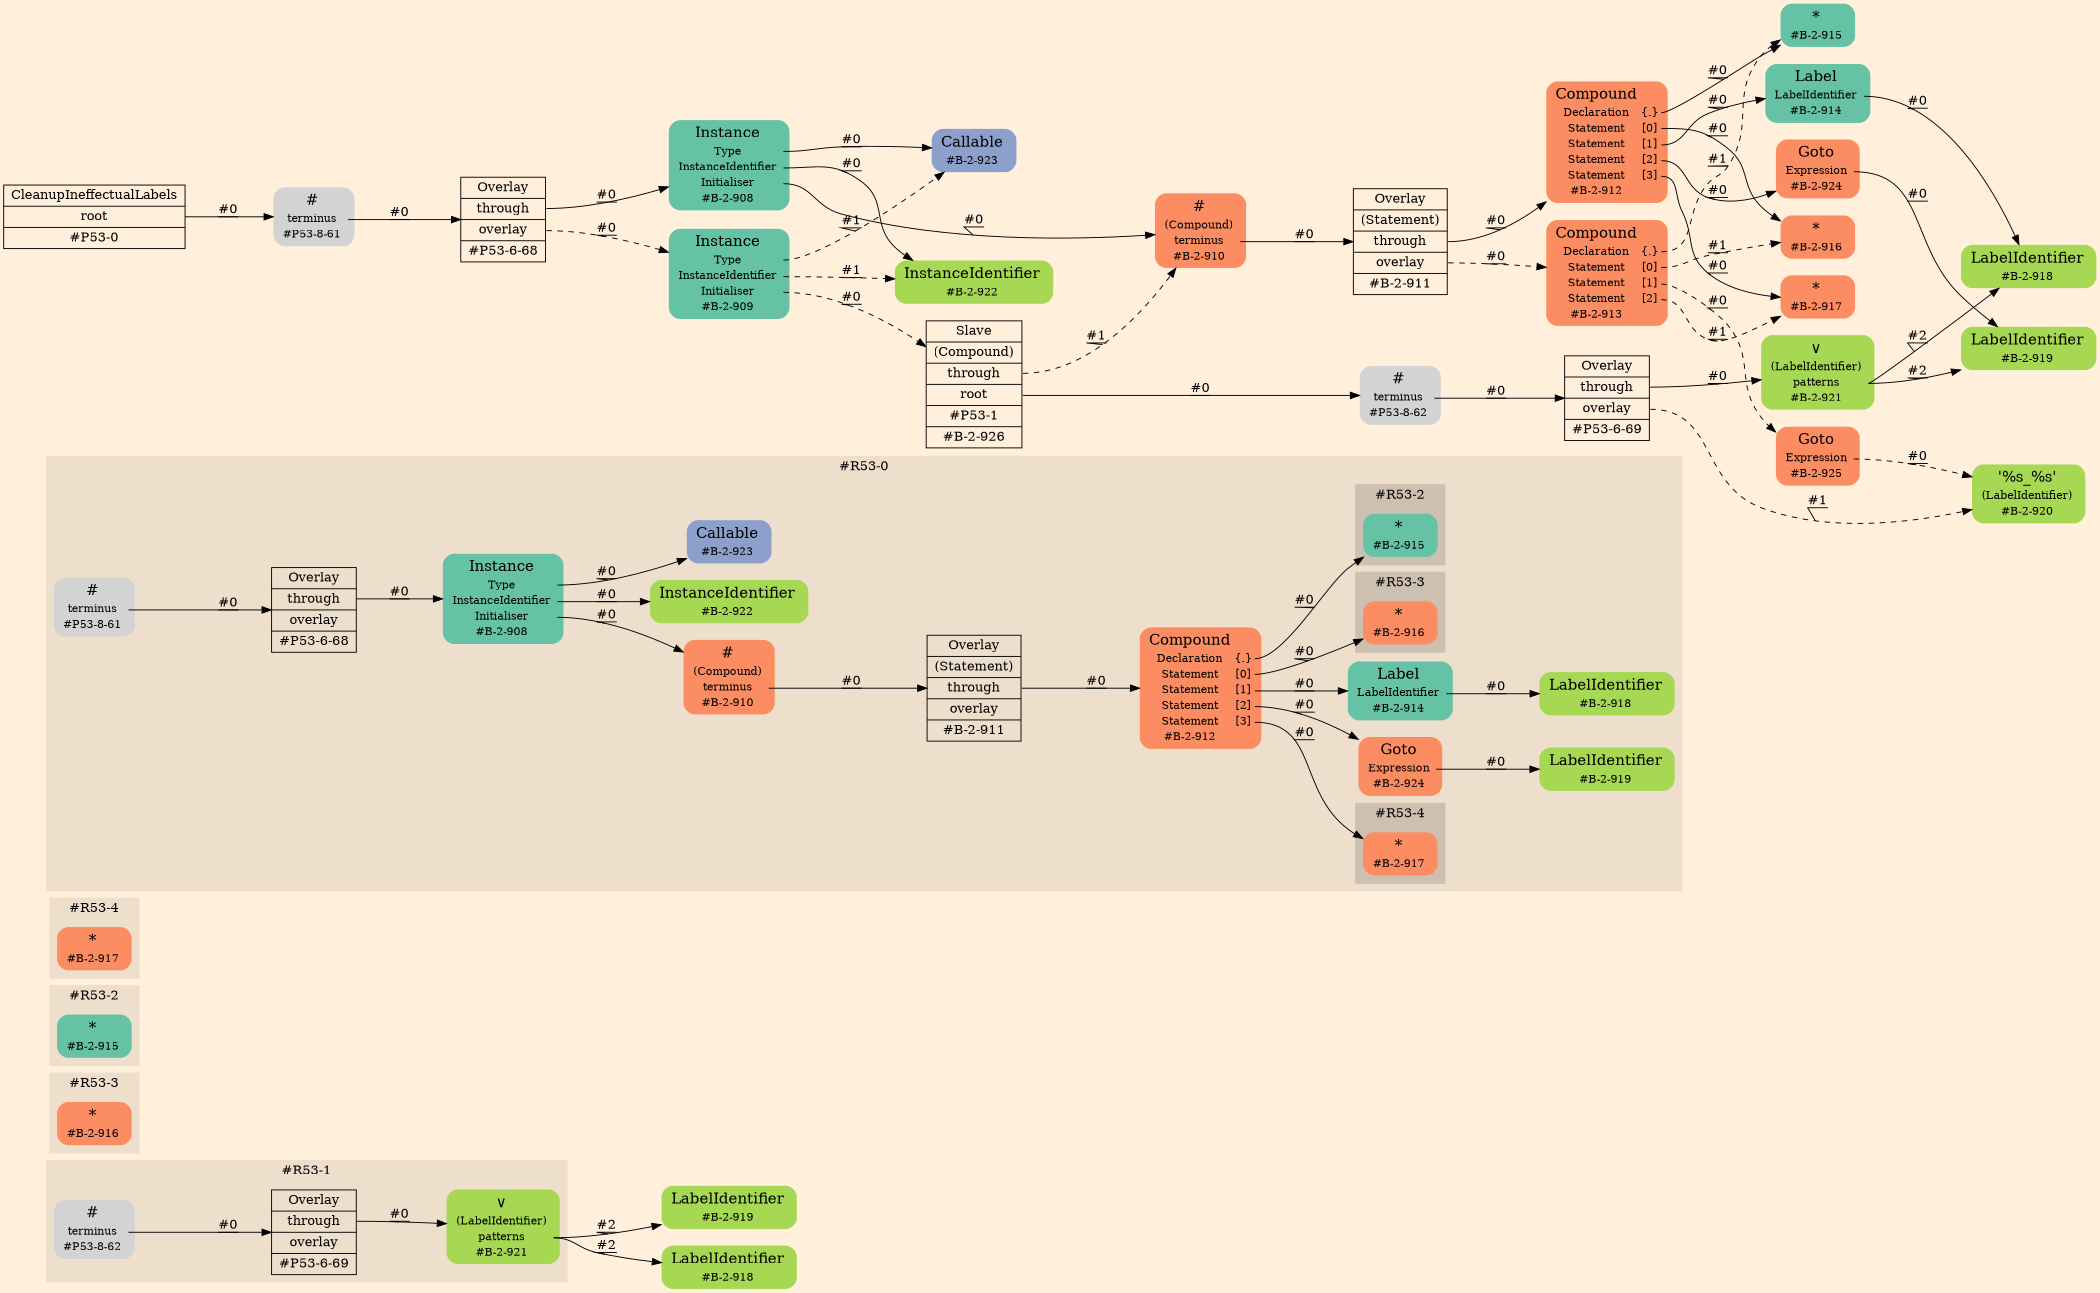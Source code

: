 digraph Inferno {
graph [
rankdir = "LR"
ranksep = 1.0
size = "14,20"
bgcolor = antiquewhite1
color = black
fontcolor = black
];
node [
];
"#R53-1/#B-2-919" [
shape = "plaintext"
fillcolor = "/set28/5"
label = <<TABLE BORDER="0" CELLBORDER="0" CELLSPACING="0">
 <TR>
  <TD><FONT POINT-SIZE="16.0">LabelIdentifier</FONT></TD>
  <TD></TD>
 </TR>
 <TR>
  <TD>#B-2-919</TD>
  <TD PORT="port0"></TD>
 </TR>
</TABLE>>
style = "rounded,filled"
fontsize = "12"
];
"#R53-1/#B-2-918" [
shape = "plaintext"
fillcolor = "/set28/5"
label = <<TABLE BORDER="0" CELLBORDER="0" CELLSPACING="0">
 <TR>
  <TD><FONT POINT-SIZE="16.0">LabelIdentifier</FONT></TD>
  <TD></TD>
 </TR>
 <TR>
  <TD>#B-2-918</TD>
  <TD PORT="port0"></TD>
 </TR>
</TABLE>>
style = "rounded,filled"
fontsize = "12"
];
subgraph "cluster#R53-1" {
label = "#R53-1"
style = "filled"
color = antiquewhite2
"#R53-1/#B-2-921" [
shape = "plaintext"
fillcolor = "/set28/5"
label = <<TABLE BORDER="0" CELLBORDER="0" CELLSPACING="0">
 <TR>
  <TD><FONT POINT-SIZE="16.0">∨</FONT></TD>
  <TD></TD>
 </TR>
 <TR>
  <TD>(LabelIdentifier)</TD>
  <TD PORT="port0"></TD>
 </TR>
 <TR>
  <TD>patterns</TD>
  <TD PORT="port1"></TD>
 </TR>
 <TR>
  <TD>#B-2-921</TD>
  <TD PORT="port2"></TD>
 </TR>
</TABLE>>
style = "rounded,filled"
fontsize = "12"
];
"#R53-1/#P53-8-62" [
shape = "plaintext"
label = <<TABLE BORDER="0" CELLBORDER="0" CELLSPACING="0">
 <TR>
  <TD><FONT POINT-SIZE="16.0">#</FONT></TD>
  <TD></TD>
 </TR>
 <TR>
  <TD>terminus</TD>
  <TD PORT="port0"></TD>
 </TR>
 <TR>
  <TD>#P53-8-62</TD>
  <TD PORT="port1"></TD>
 </TR>
</TABLE>>
style = "rounded,filled"
fontsize = "12"
];
"#R53-1/#P53-6-69" [
shape = "record"
fillcolor = antiquewhite2
label = "<fixed> Overlay | <port0> through | <port1> overlay | <port2> #P53-6-69"
style = "filled"
fontsize = "14"
color = black
fontcolor = black
];
}
subgraph "cluster#R53-3" {
label = "#R53-3"
style = "filled"
color = antiquewhite2
"#R53-3/#B-2-916" [
shape = "plaintext"
fillcolor = "/set28/2"
label = <<TABLE BORDER="0" CELLBORDER="0" CELLSPACING="0">
 <TR>
  <TD><FONT POINT-SIZE="16.0">*</FONT></TD>
  <TD></TD>
 </TR>
 <TR>
  <TD>#B-2-916</TD>
  <TD PORT="port0"></TD>
 </TR>
</TABLE>>
style = "rounded,filled"
fontsize = "12"
];
}
subgraph "cluster#R53-2" {
label = "#R53-2"
style = "filled"
color = antiquewhite2
"#R53-2/#B-2-915" [
shape = "plaintext"
fillcolor = "/set28/1"
label = <<TABLE BORDER="0" CELLBORDER="0" CELLSPACING="0">
 <TR>
  <TD><FONT POINT-SIZE="16.0">*</FONT></TD>
  <TD></TD>
 </TR>
 <TR>
  <TD>#B-2-915</TD>
  <TD PORT="port0"></TD>
 </TR>
</TABLE>>
style = "rounded,filled"
fontsize = "12"
];
}
subgraph "cluster#R53-4" {
label = "#R53-4"
style = "filled"
color = antiquewhite2
"#R53-4/#B-2-917" [
shape = "plaintext"
fillcolor = "/set28/2"
label = <<TABLE BORDER="0" CELLBORDER="0" CELLSPACING="0">
 <TR>
  <TD><FONT POINT-SIZE="16.0">*</FONT></TD>
  <TD></TD>
 </TR>
 <TR>
  <TD>#B-2-917</TD>
  <TD PORT="port0"></TD>
 </TR>
</TABLE>>
style = "rounded,filled"
fontsize = "12"
];
}
subgraph "cluster#R53-0" {
label = "#R53-0"
style = "filled"
color = antiquewhite2
"#R53-0/#B-2-919" [
shape = "plaintext"
fillcolor = "/set28/5"
label = <<TABLE BORDER="0" CELLBORDER="0" CELLSPACING="0">
 <TR>
  <TD><FONT POINT-SIZE="16.0">LabelIdentifier</FONT></TD>
  <TD></TD>
 </TR>
 <TR>
  <TD>#B-2-919</TD>
  <TD PORT="port0"></TD>
 </TR>
</TABLE>>
style = "rounded,filled"
fontsize = "12"
];
"#R53-0/#B-2-923" [
shape = "plaintext"
fillcolor = "/set28/3"
label = <<TABLE BORDER="0" CELLBORDER="0" CELLSPACING="0">
 <TR>
  <TD><FONT POINT-SIZE="16.0">Callable</FONT></TD>
  <TD></TD>
 </TR>
 <TR>
  <TD>#B-2-923</TD>
  <TD PORT="port0"></TD>
 </TR>
</TABLE>>
style = "rounded,filled"
fontsize = "12"
];
"#R53-0/#B-2-911" [
shape = "record"
fillcolor = antiquewhite2
label = "<fixed> Overlay | <port0> (Statement) | <port1> through | <port2> overlay | <port3> #B-2-911"
style = "filled"
fontsize = "14"
color = black
fontcolor = black
];
"#R53-0/#B-2-922" [
shape = "plaintext"
fillcolor = "/set28/5"
label = <<TABLE BORDER="0" CELLBORDER="0" CELLSPACING="0">
 <TR>
  <TD><FONT POINT-SIZE="16.0">InstanceIdentifier</FONT></TD>
  <TD></TD>
 </TR>
 <TR>
  <TD>#B-2-922</TD>
  <TD PORT="port0"></TD>
 </TR>
</TABLE>>
style = "rounded,filled"
fontsize = "12"
];
"#R53-0/#B-2-908" [
shape = "plaintext"
fillcolor = "/set28/1"
label = <<TABLE BORDER="0" CELLBORDER="0" CELLSPACING="0">
 <TR>
  <TD><FONT POINT-SIZE="16.0">Instance</FONT></TD>
  <TD></TD>
 </TR>
 <TR>
  <TD>Type</TD>
  <TD PORT="port0"></TD>
 </TR>
 <TR>
  <TD>InstanceIdentifier</TD>
  <TD PORT="port1"></TD>
 </TR>
 <TR>
  <TD>Initialiser</TD>
  <TD PORT="port2"></TD>
 </TR>
 <TR>
  <TD>#B-2-908</TD>
  <TD PORT="port3"></TD>
 </TR>
</TABLE>>
style = "rounded,filled"
fontsize = "12"
];
"#R53-0/#B-2-912" [
shape = "plaintext"
fillcolor = "/set28/2"
label = <<TABLE BORDER="0" CELLBORDER="0" CELLSPACING="0">
 <TR>
  <TD><FONT POINT-SIZE="16.0">Compound</FONT></TD>
  <TD></TD>
 </TR>
 <TR>
  <TD>Declaration</TD>
  <TD PORT="port0">{.}</TD>
 </TR>
 <TR>
  <TD>Statement</TD>
  <TD PORT="port1">[0]</TD>
 </TR>
 <TR>
  <TD>Statement</TD>
  <TD PORT="port2">[1]</TD>
 </TR>
 <TR>
  <TD>Statement</TD>
  <TD PORT="port3">[2]</TD>
 </TR>
 <TR>
  <TD>Statement</TD>
  <TD PORT="port4">[3]</TD>
 </TR>
 <TR>
  <TD>#B-2-912</TD>
  <TD PORT="port5"></TD>
 </TR>
</TABLE>>
style = "rounded,filled"
fontsize = "12"
];
"#R53-0/#B-2-914" [
shape = "plaintext"
fillcolor = "/set28/1"
label = <<TABLE BORDER="0" CELLBORDER="0" CELLSPACING="0">
 <TR>
  <TD><FONT POINT-SIZE="16.0">Label</FONT></TD>
  <TD></TD>
 </TR>
 <TR>
  <TD>LabelIdentifier</TD>
  <TD PORT="port0"></TD>
 </TR>
 <TR>
  <TD>#B-2-914</TD>
  <TD PORT="port1"></TD>
 </TR>
</TABLE>>
style = "rounded,filled"
fontsize = "12"
];
"#R53-0/#P53-8-61" [
shape = "plaintext"
label = <<TABLE BORDER="0" CELLBORDER="0" CELLSPACING="0">
 <TR>
  <TD><FONT POINT-SIZE="16.0">#</FONT></TD>
  <TD></TD>
 </TR>
 <TR>
  <TD>terminus</TD>
  <TD PORT="port0"></TD>
 </TR>
 <TR>
  <TD>#P53-8-61</TD>
  <TD PORT="port1"></TD>
 </TR>
</TABLE>>
style = "rounded,filled"
fontsize = "12"
];
"#R53-0/#P53-6-68" [
shape = "record"
fillcolor = antiquewhite2
label = "<fixed> Overlay | <port0> through | <port1> overlay | <port2> #P53-6-68"
style = "filled"
fontsize = "14"
color = black
fontcolor = black
];
"#R53-0/#B-2-918" [
shape = "plaintext"
fillcolor = "/set28/5"
label = <<TABLE BORDER="0" CELLBORDER="0" CELLSPACING="0">
 <TR>
  <TD><FONT POINT-SIZE="16.0">LabelIdentifier</FONT></TD>
  <TD></TD>
 </TR>
 <TR>
  <TD>#B-2-918</TD>
  <TD PORT="port0"></TD>
 </TR>
</TABLE>>
style = "rounded,filled"
fontsize = "12"
];
"#R53-0/#B-2-910" [
shape = "plaintext"
fillcolor = "/set28/2"
label = <<TABLE BORDER="0" CELLBORDER="0" CELLSPACING="0">
 <TR>
  <TD><FONT POINT-SIZE="16.0">#</FONT></TD>
  <TD></TD>
 </TR>
 <TR>
  <TD>(Compound)</TD>
  <TD PORT="port0"></TD>
 </TR>
 <TR>
  <TD>terminus</TD>
  <TD PORT="port1"></TD>
 </TR>
 <TR>
  <TD>#B-2-910</TD>
  <TD PORT="port2"></TD>
 </TR>
</TABLE>>
style = "rounded,filled"
fontsize = "12"
];
"#R53-0/#B-2-924" [
shape = "plaintext"
fillcolor = "/set28/2"
label = <<TABLE BORDER="0" CELLBORDER="0" CELLSPACING="0">
 <TR>
  <TD><FONT POINT-SIZE="16.0">Goto</FONT></TD>
  <TD></TD>
 </TR>
 <TR>
  <TD>Expression</TD>
  <TD PORT="port0"></TD>
 </TR>
 <TR>
  <TD>#B-2-924</TD>
  <TD PORT="port1"></TD>
 </TR>
</TABLE>>
style = "rounded,filled"
fontsize = "12"
];
subgraph "cluster#R53-4" {
label = "#R53-4"
style = "filled"
color = antiquewhite3
"#R53-0/#B-2-917" [
shape = "plaintext"
fillcolor = "/set28/2"
label = <<TABLE BORDER="0" CELLBORDER="0" CELLSPACING="0">
 <TR>
  <TD><FONT POINT-SIZE="16.0">*</FONT></TD>
  <TD></TD>
 </TR>
 <TR>
  <TD>#B-2-917</TD>
  <TD PORT="port0"></TD>
 </TR>
</TABLE>>
style = "rounded,filled"
fontsize = "12"
];
}
subgraph "cluster#R53-2" {
label = "#R53-2"
style = "filled"
color = antiquewhite3
"#R53-0/#B-2-915" [
shape = "plaintext"
fillcolor = "/set28/1"
label = <<TABLE BORDER="0" CELLBORDER="0" CELLSPACING="0">
 <TR>
  <TD><FONT POINT-SIZE="16.0">*</FONT></TD>
  <TD></TD>
 </TR>
 <TR>
  <TD>#B-2-915</TD>
  <TD PORT="port0"></TD>
 </TR>
</TABLE>>
style = "rounded,filled"
fontsize = "12"
];
}
subgraph "cluster#R53-3" {
label = "#R53-3"
style = "filled"
color = antiquewhite3
"#R53-0/#B-2-916" [
shape = "plaintext"
fillcolor = "/set28/2"
label = <<TABLE BORDER="0" CELLBORDER="0" CELLSPACING="0">
 <TR>
  <TD><FONT POINT-SIZE="16.0">*</FONT></TD>
  <TD></TD>
 </TR>
 <TR>
  <TD>#B-2-916</TD>
  <TD PORT="port0"></TD>
 </TR>
</TABLE>>
style = "rounded,filled"
fontsize = "12"
];
}
}
"CR#P53-0" [
shape = "record"
fillcolor = antiquewhite1
label = "<fixed> CleanupIneffectualLabels | <port0> root | <port1> #P53-0"
style = "filled"
fontsize = "14"
color = black
fontcolor = black
];
"#P53-8-61" [
shape = "plaintext"
label = <<TABLE BORDER="0" CELLBORDER="0" CELLSPACING="0">
 <TR>
  <TD><FONT POINT-SIZE="16.0">#</FONT></TD>
  <TD></TD>
 </TR>
 <TR>
  <TD>terminus</TD>
  <TD PORT="port0"></TD>
 </TR>
 <TR>
  <TD>#P53-8-61</TD>
  <TD PORT="port1"></TD>
 </TR>
</TABLE>>
style = "rounded,filled"
fontsize = "12"
];
"#P53-6-68" [
shape = "record"
fillcolor = antiquewhite1
label = "<fixed> Overlay | <port0> through | <port1> overlay | <port2> #P53-6-68"
style = "filled"
fontsize = "14"
color = black
fontcolor = black
];
"#B-2-908" [
shape = "plaintext"
fillcolor = "/set28/1"
label = <<TABLE BORDER="0" CELLBORDER="0" CELLSPACING="0">
 <TR>
  <TD><FONT POINT-SIZE="16.0">Instance</FONT></TD>
  <TD></TD>
 </TR>
 <TR>
  <TD>Type</TD>
  <TD PORT="port0"></TD>
 </TR>
 <TR>
  <TD>InstanceIdentifier</TD>
  <TD PORT="port1"></TD>
 </TR>
 <TR>
  <TD>Initialiser</TD>
  <TD PORT="port2"></TD>
 </TR>
 <TR>
  <TD>#B-2-908</TD>
  <TD PORT="port3"></TD>
 </TR>
</TABLE>>
style = "rounded,filled"
fontsize = "12"
];
"#B-2-923" [
shape = "plaintext"
fillcolor = "/set28/3"
label = <<TABLE BORDER="0" CELLBORDER="0" CELLSPACING="0">
 <TR>
  <TD><FONT POINT-SIZE="16.0">Callable</FONT></TD>
  <TD></TD>
 </TR>
 <TR>
  <TD>#B-2-923</TD>
  <TD PORT="port0"></TD>
 </TR>
</TABLE>>
style = "rounded,filled"
fontsize = "12"
];
"#B-2-922" [
shape = "plaintext"
fillcolor = "/set28/5"
label = <<TABLE BORDER="0" CELLBORDER="0" CELLSPACING="0">
 <TR>
  <TD><FONT POINT-SIZE="16.0">InstanceIdentifier</FONT></TD>
  <TD></TD>
 </TR>
 <TR>
  <TD>#B-2-922</TD>
  <TD PORT="port0"></TD>
 </TR>
</TABLE>>
style = "rounded,filled"
fontsize = "12"
];
"#B-2-910" [
shape = "plaintext"
fillcolor = "/set28/2"
label = <<TABLE BORDER="0" CELLBORDER="0" CELLSPACING="0">
 <TR>
  <TD><FONT POINT-SIZE="16.0">#</FONT></TD>
  <TD></TD>
 </TR>
 <TR>
  <TD>(Compound)</TD>
  <TD PORT="port0"></TD>
 </TR>
 <TR>
  <TD>terminus</TD>
  <TD PORT="port1"></TD>
 </TR>
 <TR>
  <TD>#B-2-910</TD>
  <TD PORT="port2"></TD>
 </TR>
</TABLE>>
style = "rounded,filled"
fontsize = "12"
];
"#B-2-911" [
shape = "record"
fillcolor = antiquewhite1
label = "<fixed> Overlay | <port0> (Statement) | <port1> through | <port2> overlay | <port3> #B-2-911"
style = "filled"
fontsize = "14"
color = black
fontcolor = black
];
"#B-2-912" [
shape = "plaintext"
fillcolor = "/set28/2"
label = <<TABLE BORDER="0" CELLBORDER="0" CELLSPACING="0">
 <TR>
  <TD><FONT POINT-SIZE="16.0">Compound</FONT></TD>
  <TD></TD>
 </TR>
 <TR>
  <TD>Declaration</TD>
  <TD PORT="port0">{.}</TD>
 </TR>
 <TR>
  <TD>Statement</TD>
  <TD PORT="port1">[0]</TD>
 </TR>
 <TR>
  <TD>Statement</TD>
  <TD PORT="port2">[1]</TD>
 </TR>
 <TR>
  <TD>Statement</TD>
  <TD PORT="port3">[2]</TD>
 </TR>
 <TR>
  <TD>Statement</TD>
  <TD PORT="port4">[3]</TD>
 </TR>
 <TR>
  <TD>#B-2-912</TD>
  <TD PORT="port5"></TD>
 </TR>
</TABLE>>
style = "rounded,filled"
fontsize = "12"
];
"#B-2-915" [
shape = "plaintext"
fillcolor = "/set28/1"
label = <<TABLE BORDER="0" CELLBORDER="0" CELLSPACING="0">
 <TR>
  <TD><FONT POINT-SIZE="16.0">*</FONT></TD>
  <TD></TD>
 </TR>
 <TR>
  <TD>#B-2-915</TD>
  <TD PORT="port0"></TD>
 </TR>
</TABLE>>
style = "rounded,filled"
fontsize = "12"
];
"#B-2-916" [
shape = "plaintext"
fillcolor = "/set28/2"
label = <<TABLE BORDER="0" CELLBORDER="0" CELLSPACING="0">
 <TR>
  <TD><FONT POINT-SIZE="16.0">*</FONT></TD>
  <TD></TD>
 </TR>
 <TR>
  <TD>#B-2-916</TD>
  <TD PORT="port0"></TD>
 </TR>
</TABLE>>
style = "rounded,filled"
fontsize = "12"
];
"#B-2-914" [
shape = "plaintext"
fillcolor = "/set28/1"
label = <<TABLE BORDER="0" CELLBORDER="0" CELLSPACING="0">
 <TR>
  <TD><FONT POINT-SIZE="16.0">Label</FONT></TD>
  <TD></TD>
 </TR>
 <TR>
  <TD>LabelIdentifier</TD>
  <TD PORT="port0"></TD>
 </TR>
 <TR>
  <TD>#B-2-914</TD>
  <TD PORT="port1"></TD>
 </TR>
</TABLE>>
style = "rounded,filled"
fontsize = "12"
];
"#B-2-918" [
shape = "plaintext"
fillcolor = "/set28/5"
label = <<TABLE BORDER="0" CELLBORDER="0" CELLSPACING="0">
 <TR>
  <TD><FONT POINT-SIZE="16.0">LabelIdentifier</FONT></TD>
  <TD></TD>
 </TR>
 <TR>
  <TD>#B-2-918</TD>
  <TD PORT="port0"></TD>
 </TR>
</TABLE>>
style = "rounded,filled"
fontsize = "12"
];
"#B-2-924" [
shape = "plaintext"
fillcolor = "/set28/2"
label = <<TABLE BORDER="0" CELLBORDER="0" CELLSPACING="0">
 <TR>
  <TD><FONT POINT-SIZE="16.0">Goto</FONT></TD>
  <TD></TD>
 </TR>
 <TR>
  <TD>Expression</TD>
  <TD PORT="port0"></TD>
 </TR>
 <TR>
  <TD>#B-2-924</TD>
  <TD PORT="port1"></TD>
 </TR>
</TABLE>>
style = "rounded,filled"
fontsize = "12"
];
"#B-2-919" [
shape = "plaintext"
fillcolor = "/set28/5"
label = <<TABLE BORDER="0" CELLBORDER="0" CELLSPACING="0">
 <TR>
  <TD><FONT POINT-SIZE="16.0">LabelIdentifier</FONT></TD>
  <TD></TD>
 </TR>
 <TR>
  <TD>#B-2-919</TD>
  <TD PORT="port0"></TD>
 </TR>
</TABLE>>
style = "rounded,filled"
fontsize = "12"
];
"#B-2-917" [
shape = "plaintext"
fillcolor = "/set28/2"
label = <<TABLE BORDER="0" CELLBORDER="0" CELLSPACING="0">
 <TR>
  <TD><FONT POINT-SIZE="16.0">*</FONT></TD>
  <TD></TD>
 </TR>
 <TR>
  <TD>#B-2-917</TD>
  <TD PORT="port0"></TD>
 </TR>
</TABLE>>
style = "rounded,filled"
fontsize = "12"
];
"#B-2-913" [
shape = "plaintext"
fillcolor = "/set28/2"
label = <<TABLE BORDER="0" CELLBORDER="0" CELLSPACING="0">
 <TR>
  <TD><FONT POINT-SIZE="16.0">Compound</FONT></TD>
  <TD></TD>
 </TR>
 <TR>
  <TD>Declaration</TD>
  <TD PORT="port0">{.}</TD>
 </TR>
 <TR>
  <TD>Statement</TD>
  <TD PORT="port1">[0]</TD>
 </TR>
 <TR>
  <TD>Statement</TD>
  <TD PORT="port2">[1]</TD>
 </TR>
 <TR>
  <TD>Statement</TD>
  <TD PORT="port3">[2]</TD>
 </TR>
 <TR>
  <TD>#B-2-913</TD>
  <TD PORT="port4"></TD>
 </TR>
</TABLE>>
style = "rounded,filled"
fontsize = "12"
];
"#B-2-925" [
shape = "plaintext"
fillcolor = "/set28/2"
label = <<TABLE BORDER="0" CELLBORDER="0" CELLSPACING="0">
 <TR>
  <TD><FONT POINT-SIZE="16.0">Goto</FONT></TD>
  <TD></TD>
 </TR>
 <TR>
  <TD>Expression</TD>
  <TD PORT="port0"></TD>
 </TR>
 <TR>
  <TD>#B-2-925</TD>
  <TD PORT="port1"></TD>
 </TR>
</TABLE>>
style = "rounded,filled"
fontsize = "12"
];
"#B-2-920" [
shape = "plaintext"
fillcolor = "/set28/5"
label = <<TABLE BORDER="0" CELLBORDER="0" CELLSPACING="0">
 <TR>
  <TD><FONT POINT-SIZE="16.0">'%s_%s'</FONT></TD>
  <TD></TD>
 </TR>
 <TR>
  <TD>(LabelIdentifier)</TD>
  <TD PORT="port0"></TD>
 </TR>
 <TR>
  <TD>#B-2-920</TD>
  <TD PORT="port1"></TD>
 </TR>
</TABLE>>
style = "rounded,filled"
fontsize = "12"
];
"#B-2-909" [
shape = "plaintext"
fillcolor = "/set28/1"
label = <<TABLE BORDER="0" CELLBORDER="0" CELLSPACING="0">
 <TR>
  <TD><FONT POINT-SIZE="16.0">Instance</FONT></TD>
  <TD></TD>
 </TR>
 <TR>
  <TD>Type</TD>
  <TD PORT="port0"></TD>
 </TR>
 <TR>
  <TD>InstanceIdentifier</TD>
  <TD PORT="port1"></TD>
 </TR>
 <TR>
  <TD>Initialiser</TD>
  <TD PORT="port2"></TD>
 </TR>
 <TR>
  <TD>#B-2-909</TD>
  <TD PORT="port3"></TD>
 </TR>
</TABLE>>
style = "rounded,filled"
fontsize = "12"
];
"#B-2-926" [
shape = "record"
fillcolor = antiquewhite1
label = "<fixed> Slave | <port0> (Compound) | <port1> through | <port2> root | <port3> #P53-1 | <port4> #B-2-926"
style = "filled"
fontsize = "14"
color = black
fontcolor = black
];
"#P53-8-62" [
shape = "plaintext"
label = <<TABLE BORDER="0" CELLBORDER="0" CELLSPACING="0">
 <TR>
  <TD><FONT POINT-SIZE="16.0">#</FONT></TD>
  <TD></TD>
 </TR>
 <TR>
  <TD>terminus</TD>
  <TD PORT="port0"></TD>
 </TR>
 <TR>
  <TD>#P53-8-62</TD>
  <TD PORT="port1"></TD>
 </TR>
</TABLE>>
style = "rounded,filled"
fontsize = "12"
];
"#P53-6-69" [
shape = "record"
fillcolor = antiquewhite1
label = "<fixed> Overlay | <port0> through | <port1> overlay | <port2> #P53-6-69"
style = "filled"
fontsize = "14"
color = black
fontcolor = black
];
"#B-2-921" [
shape = "plaintext"
fillcolor = "/set28/5"
label = <<TABLE BORDER="0" CELLBORDER="0" CELLSPACING="0">
 <TR>
  <TD><FONT POINT-SIZE="16.0">∨</FONT></TD>
  <TD></TD>
 </TR>
 <TR>
  <TD>(LabelIdentifier)</TD>
  <TD PORT="port0"></TD>
 </TR>
 <TR>
  <TD>patterns</TD>
  <TD PORT="port1"></TD>
 </TR>
 <TR>
  <TD>#B-2-921</TD>
  <TD PORT="port2"></TD>
 </TR>
</TABLE>>
style = "rounded,filled"
fontsize = "12"
];
"CR#P53-0":port0 -> "#P53-8-61" [style="solid"
label = "#0"
decorate = true
color = black
fontcolor = black
];
"#P53-8-61":port0 -> "#P53-6-68" [style="solid"
label = "#0"
decorate = true
color = black
fontcolor = black
];
"#P53-6-68":port0 -> "#B-2-908" [style="solid"
label = "#0"
decorate = true
color = black
fontcolor = black
];
"#P53-6-68":port1 -> "#B-2-909" [style="dashed"
label = "#0"
decorate = true
color = black
fontcolor = black
];
"#B-2-908":port0 -> "#B-2-923" [style="solid"
label = "#0"
decorate = true
color = black
fontcolor = black
];
"#B-2-908":port1 -> "#B-2-922" [style="solid"
label = "#0"
decorate = true
color = black
fontcolor = black
];
"#B-2-908":port2 -> "#B-2-910" [style="solid"
label = "#0"
decorate = true
color = black
fontcolor = black
];
"#B-2-910":port1 -> "#B-2-911" [style="solid"
label = "#0"
decorate = true
color = black
fontcolor = black
];
"#B-2-911":port1 -> "#B-2-912" [style="solid"
label = "#0"
decorate = true
color = black
fontcolor = black
];
"#B-2-911":port2 -> "#B-2-913" [style="dashed"
label = "#0"
decorate = true
color = black
fontcolor = black
];
"#B-2-912":port0 -> "#B-2-915" [style="solid"
label = "#0"
decorate = true
color = black
fontcolor = black
];
"#B-2-912":port1 -> "#B-2-916" [style="solid"
label = "#0"
decorate = true
color = black
fontcolor = black
];
"#B-2-912":port2 -> "#B-2-914" [style="solid"
label = "#0"
decorate = true
color = black
fontcolor = black
];
"#B-2-912":port3 -> "#B-2-924" [style="solid"
label = "#0"
decorate = true
color = black
fontcolor = black
];
"#B-2-912":port4 -> "#B-2-917" [style="solid"
label = "#0"
decorate = true
color = black
fontcolor = black
];
"#B-2-914":port0 -> "#B-2-918" [style="solid"
label = "#0"
decorate = true
color = black
fontcolor = black
];
"#B-2-924":port0 -> "#B-2-919" [style="solid"
label = "#0"
decorate = true
color = black
fontcolor = black
];
"#B-2-913":port0 -> "#B-2-915" [style="dashed"
label = "#1"
decorate = true
color = black
fontcolor = black
];
"#B-2-913":port1 -> "#B-2-916" [style="dashed"
label = "#1"
decorate = true
color = black
fontcolor = black
];
"#B-2-913":port2 -> "#B-2-925" [style="dashed"
label = "#0"
decorate = true
color = black
fontcolor = black
];
"#B-2-913":port3 -> "#B-2-917" [style="dashed"
label = "#1"
decorate = true
color = black
fontcolor = black
];
"#B-2-925":port0 -> "#B-2-920" [style="dashed"
label = "#0"
decorate = true
color = black
fontcolor = black
];
"#B-2-909":port0 -> "#B-2-923" [style="dashed"
label = "#1"
decorate = true
color = black
fontcolor = black
];
"#B-2-909":port1 -> "#B-2-922" [style="dashed"
label = "#1"
decorate = true
color = black
fontcolor = black
];
"#B-2-909":port2 -> "#B-2-926" [style="dashed"
label = "#0"
decorate = true
color = black
fontcolor = black
];
"#B-2-926":port1 -> "#B-2-910" [style="dashed"
label = "#1"
decorate = true
color = black
fontcolor = black
];
"#B-2-926":port2 -> "#P53-8-62" [style="solid"
label = "#0"
decorate = true
color = black
fontcolor = black
];
"#P53-8-62":port0 -> "#P53-6-69" [style="solid"
label = "#0"
decorate = true
color = black
fontcolor = black
];
"#P53-6-69":port0 -> "#B-2-921" [style="solid"
label = "#0"
decorate = true
color = black
fontcolor = black
];
"#P53-6-69":port1 -> "#B-2-920" [style="dashed"
label = "#1"
decorate = true
color = black
fontcolor = black
];
"#B-2-921":port1 -> "#B-2-918" [style="solid"
label = "#2"
decorate = true
color = black
fontcolor = black
];
"#B-2-921":port1 -> "#B-2-919" [style="solid"
label = "#2"
decorate = true
color = black
fontcolor = black
];
"#R53-0/#B-2-911":port1 -> "#R53-0/#B-2-912" [style="solid"
label = "#0"
decorate = true
color = black
fontcolor = black
];
"#R53-0/#B-2-908":port0 -> "#R53-0/#B-2-923" [style="solid"
label = "#0"
decorate = true
color = black
fontcolor = black
];
"#R53-0/#B-2-908":port1 -> "#R53-0/#B-2-922" [style="solid"
label = "#0"
decorate = true
color = black
fontcolor = black
];
"#R53-0/#B-2-908":port2 -> "#R53-0/#B-2-910" [style="solid"
label = "#0"
decorate = true
color = black
fontcolor = black
];
"#R53-0/#B-2-912":port0 -> "#R53-0/#B-2-915" [style="solid"
label = "#0"
decorate = true
color = black
fontcolor = black
];
"#R53-0/#B-2-912":port1 -> "#R53-0/#B-2-916" [style="solid"
label = "#0"
decorate = true
color = black
fontcolor = black
];
"#R53-0/#B-2-912":port2 -> "#R53-0/#B-2-914" [style="solid"
label = "#0"
decorate = true
color = black
fontcolor = black
];
"#R53-0/#B-2-912":port3 -> "#R53-0/#B-2-924" [style="solid"
label = "#0"
decorate = true
color = black
fontcolor = black
];
"#R53-0/#B-2-912":port4 -> "#R53-0/#B-2-917" [style="solid"
label = "#0"
decorate = true
color = black
fontcolor = black
];
"#R53-0/#B-2-914":port0 -> "#R53-0/#B-2-918" [style="solid"
label = "#0"
decorate = true
color = black
fontcolor = black
];
"#R53-0/#P53-8-61":port0 -> "#R53-0/#P53-6-68" [style="solid"
label = "#0"
decorate = true
color = black
fontcolor = black
];
"#R53-0/#P53-6-68":port0 -> "#R53-0/#B-2-908" [style="solid"
label = "#0"
decorate = true
color = black
fontcolor = black
];
"#R53-0/#B-2-910":port1 -> "#R53-0/#B-2-911" [style="solid"
label = "#0"
decorate = true
color = black
fontcolor = black
];
"#R53-0/#B-2-924":port0 -> "#R53-0/#B-2-919" [style="solid"
label = "#0"
decorate = true
color = black
fontcolor = black
];
"#R53-1/#B-2-921":port1 -> "#R53-1/#B-2-918" [style="solid"
label = "#2"
decorate = true
color = black
fontcolor = black
];
"#R53-1/#B-2-921":port1 -> "#R53-1/#B-2-919" [style="solid"
label = "#2"
decorate = true
color = black
fontcolor = black
];
"#R53-1/#P53-8-62":port0 -> "#R53-1/#P53-6-69" [style="solid"
label = "#0"
decorate = true
color = black
fontcolor = black
];
"#R53-1/#P53-6-69":port0 -> "#R53-1/#B-2-921" [style="solid"
label = "#0"
decorate = true
color = black
fontcolor = black
];
}
